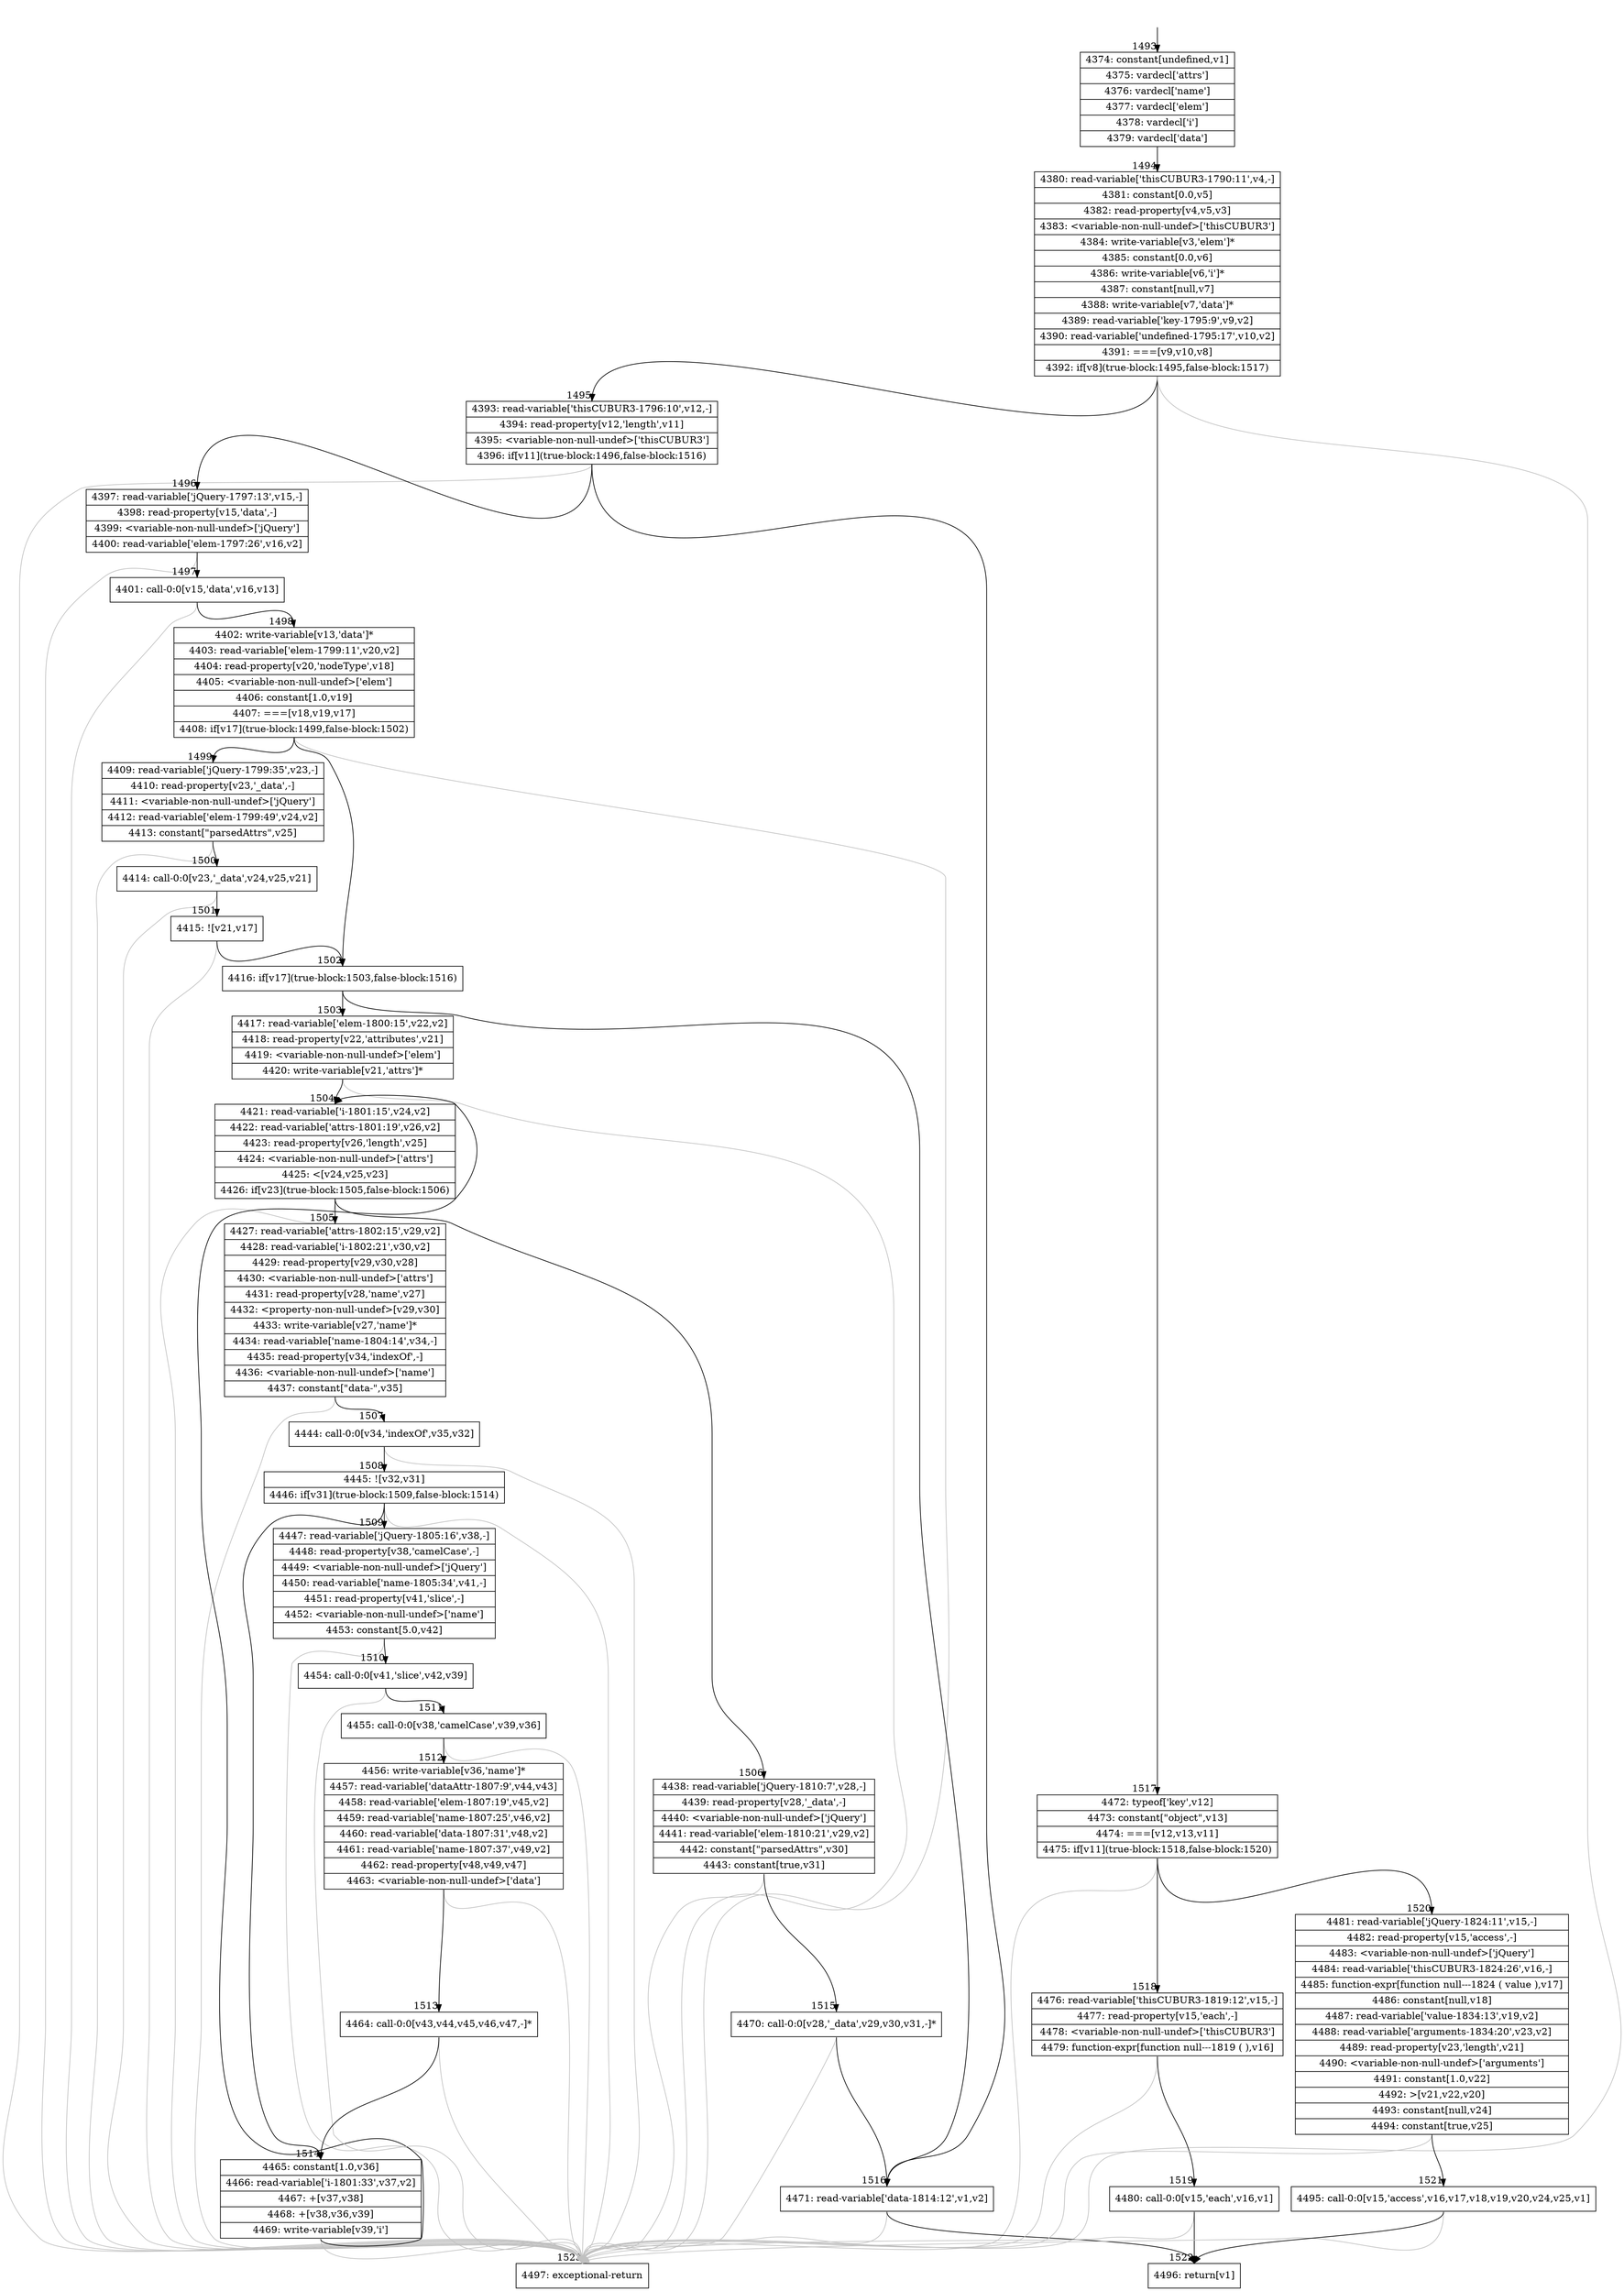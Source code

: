 digraph {
rankdir="TD"
BB_entry100[shape=none,label=""];
BB_entry100 -> BB1493 [tailport=s, headport=n, headlabel="    1493"]
BB1493 [shape=record label="{4374: constant[undefined,v1]|4375: vardecl['attrs']|4376: vardecl['name']|4377: vardecl['elem']|4378: vardecl['i']|4379: vardecl['data']}" ] 
BB1493 -> BB1494 [tailport=s, headport=n, headlabel="      1494"]
BB1494 [shape=record label="{4380: read-variable['thisCUBUR3-1790:11',v4,-]|4381: constant[0.0,v5]|4382: read-property[v4,v5,v3]|4383: \<variable-non-null-undef\>['thisCUBUR3']|4384: write-variable[v3,'elem']*|4385: constant[0.0,v6]|4386: write-variable[v6,'i']*|4387: constant[null,v7]|4388: write-variable[v7,'data']*|4389: read-variable['key-1795:9',v9,v2]|4390: read-variable['undefined-1795:17',v10,v2]|4391: ===[v9,v10,v8]|4392: if[v8](true-block:1495,false-block:1517)}" ] 
BB1494 -> BB1495 [tailport=s, headport=n, headlabel="      1495"]
BB1494 -> BB1517 [tailport=s, headport=n, headlabel="      1517"]
BB1494 -> BB1523 [tailport=s, headport=n, color=gray, headlabel="      1523"]
BB1495 [shape=record label="{4393: read-variable['thisCUBUR3-1796:10',v12,-]|4394: read-property[v12,'length',v11]|4395: \<variable-non-null-undef\>['thisCUBUR3']|4396: if[v11](true-block:1496,false-block:1516)}" ] 
BB1495 -> BB1496 [tailport=s, headport=n, headlabel="      1496"]
BB1495 -> BB1516 [tailport=s, headport=n, headlabel="      1516"]
BB1495 -> BB1523 [tailport=s, headport=n, color=gray]
BB1496 [shape=record label="{4397: read-variable['jQuery-1797:13',v15,-]|4398: read-property[v15,'data',-]|4399: \<variable-non-null-undef\>['jQuery']|4400: read-variable['elem-1797:26',v16,v2]}" ] 
BB1496 -> BB1497 [tailport=s, headport=n, headlabel="      1497"]
BB1496 -> BB1523 [tailport=s, headport=n, color=gray]
BB1497 [shape=record label="{4401: call-0:0[v15,'data',v16,v13]}" ] 
BB1497 -> BB1498 [tailport=s, headport=n, headlabel="      1498"]
BB1497 -> BB1523 [tailport=s, headport=n, color=gray]
BB1498 [shape=record label="{4402: write-variable[v13,'data']*|4403: read-variable['elem-1799:11',v20,v2]|4404: read-property[v20,'nodeType',v18]|4405: \<variable-non-null-undef\>['elem']|4406: constant[1.0,v19]|4407: ===[v18,v19,v17]|4408: if[v17](true-block:1499,false-block:1502)}" ] 
BB1498 -> BB1502 [tailport=s, headport=n, headlabel="      1502"]
BB1498 -> BB1499 [tailport=s, headport=n, headlabel="      1499"]
BB1498 -> BB1523 [tailport=s, headport=n, color=gray]
BB1499 [shape=record label="{4409: read-variable['jQuery-1799:35',v23,-]|4410: read-property[v23,'_data',-]|4411: \<variable-non-null-undef\>['jQuery']|4412: read-variable['elem-1799:49',v24,v2]|4413: constant[\"parsedAttrs\",v25]}" ] 
BB1499 -> BB1500 [tailport=s, headport=n, headlabel="      1500"]
BB1499 -> BB1523 [tailport=s, headport=n, color=gray]
BB1500 [shape=record label="{4414: call-0:0[v23,'_data',v24,v25,v21]}" ] 
BB1500 -> BB1501 [tailport=s, headport=n, headlabel="      1501"]
BB1500 -> BB1523 [tailport=s, headport=n, color=gray]
BB1501 [shape=record label="{4415: ![v21,v17]}" ] 
BB1501 -> BB1502 [tailport=s, headport=n]
BB1501 -> BB1523 [tailport=s, headport=n, color=gray]
BB1502 [shape=record label="{4416: if[v17](true-block:1503,false-block:1516)}" ] 
BB1502 -> BB1503 [tailport=s, headport=n, headlabel="      1503"]
BB1502 -> BB1516 [tailport=s, headport=n]
BB1503 [shape=record label="{4417: read-variable['elem-1800:15',v22,v2]|4418: read-property[v22,'attributes',v21]|4419: \<variable-non-null-undef\>['elem']|4420: write-variable[v21,'attrs']*}" ] 
BB1503 -> BB1504 [tailport=s, headport=n, headlabel="      1504"]
BB1503 -> BB1523 [tailport=s, headport=n, color=gray]
BB1504 [shape=record label="{4421: read-variable['i-1801:15',v24,v2]|4422: read-variable['attrs-1801:19',v26,v2]|4423: read-property[v26,'length',v25]|4424: \<variable-non-null-undef\>['attrs']|4425: \<[v24,v25,v23]|4426: if[v23](true-block:1505,false-block:1506)}" ] 
BB1504 -> BB1505 [tailport=s, headport=n, headlabel="      1505"]
BB1504 -> BB1506 [tailport=s, headport=n, headlabel="      1506"]
BB1504 -> BB1523 [tailport=s, headport=n, color=gray]
BB1505 [shape=record label="{4427: read-variable['attrs-1802:15',v29,v2]|4428: read-variable['i-1802:21',v30,v2]|4429: read-property[v29,v30,v28]|4430: \<variable-non-null-undef\>['attrs']|4431: read-property[v28,'name',v27]|4432: \<property-non-null-undef\>[v29,v30]|4433: write-variable[v27,'name']*|4434: read-variable['name-1804:14',v34,-]|4435: read-property[v34,'indexOf',-]|4436: \<variable-non-null-undef\>['name']|4437: constant[\"data-\",v35]}" ] 
BB1505 -> BB1507 [tailport=s, headport=n, headlabel="      1507"]
BB1505 -> BB1523 [tailport=s, headport=n, color=gray]
BB1506 [shape=record label="{4438: read-variable['jQuery-1810:7',v28,-]|4439: read-property[v28,'_data',-]|4440: \<variable-non-null-undef\>['jQuery']|4441: read-variable['elem-1810:21',v29,v2]|4442: constant[\"parsedAttrs\",v30]|4443: constant[true,v31]}" ] 
BB1506 -> BB1515 [tailport=s, headport=n, headlabel="      1515"]
BB1506 -> BB1523 [tailport=s, headport=n, color=gray]
BB1507 [shape=record label="{4444: call-0:0[v34,'indexOf',v35,v32]}" ] 
BB1507 -> BB1508 [tailport=s, headport=n, headlabel="      1508"]
BB1507 -> BB1523 [tailport=s, headport=n, color=gray]
BB1508 [shape=record label="{4445: ![v32,v31]|4446: if[v31](true-block:1509,false-block:1514)}" ] 
BB1508 -> BB1509 [tailport=s, headport=n, headlabel="      1509"]
BB1508 -> BB1514 [tailport=s, headport=n, headlabel="      1514"]
BB1508 -> BB1523 [tailport=s, headport=n, color=gray]
BB1509 [shape=record label="{4447: read-variable['jQuery-1805:16',v38,-]|4448: read-property[v38,'camelCase',-]|4449: \<variable-non-null-undef\>['jQuery']|4450: read-variable['name-1805:34',v41,-]|4451: read-property[v41,'slice',-]|4452: \<variable-non-null-undef\>['name']|4453: constant[5.0,v42]}" ] 
BB1509 -> BB1510 [tailport=s, headport=n, headlabel="      1510"]
BB1509 -> BB1523 [tailport=s, headport=n, color=gray]
BB1510 [shape=record label="{4454: call-0:0[v41,'slice',v42,v39]}" ] 
BB1510 -> BB1511 [tailport=s, headport=n, headlabel="      1511"]
BB1510 -> BB1523 [tailport=s, headport=n, color=gray]
BB1511 [shape=record label="{4455: call-0:0[v38,'camelCase',v39,v36]}" ] 
BB1511 -> BB1512 [tailport=s, headport=n, headlabel="      1512"]
BB1511 -> BB1523 [tailport=s, headport=n, color=gray]
BB1512 [shape=record label="{4456: write-variable[v36,'name']*|4457: read-variable['dataAttr-1807:9',v44,v43]|4458: read-variable['elem-1807:19',v45,v2]|4459: read-variable['name-1807:25',v46,v2]|4460: read-variable['data-1807:31',v48,v2]|4461: read-variable['name-1807:37',v49,v2]|4462: read-property[v48,v49,v47]|4463: \<variable-non-null-undef\>['data']}" ] 
BB1512 -> BB1513 [tailport=s, headport=n, headlabel="      1513"]
BB1512 -> BB1523 [tailport=s, headport=n, color=gray]
BB1513 [shape=record label="{4464: call-0:0[v43,v44,v45,v46,v47,-]*}" ] 
BB1513 -> BB1514 [tailport=s, headport=n]
BB1513 -> BB1523 [tailport=s, headport=n, color=gray]
BB1514 [shape=record label="{4465: constant[1.0,v36]|4466: read-variable['i-1801:33',v37,v2]|4467: +[v37,v38]|4468: +[v38,v36,v39]|4469: write-variable[v39,'i']}" ] 
BB1514 -> BB1504 [tailport=s, headport=n]
BB1514 -> BB1523 [tailport=s, headport=n, color=gray]
BB1515 [shape=record label="{4470: call-0:0[v28,'_data',v29,v30,v31,-]*}" ] 
BB1515 -> BB1516 [tailport=s, headport=n]
BB1515 -> BB1523 [tailport=s, headport=n, color=gray]
BB1516 [shape=record label="{4471: read-variable['data-1814:12',v1,v2]}" ] 
BB1516 -> BB1522 [tailport=s, headport=n, headlabel="      1522"]
BB1516 -> BB1523 [tailport=s, headport=n, color=gray]
BB1517 [shape=record label="{4472: typeof['key',v12]|4473: constant[\"object\",v13]|4474: ===[v12,v13,v11]|4475: if[v11](true-block:1518,false-block:1520)}" ] 
BB1517 -> BB1518 [tailport=s, headport=n, headlabel="      1518"]
BB1517 -> BB1520 [tailport=s, headport=n, headlabel="      1520"]
BB1517 -> BB1523 [tailport=s, headport=n, color=gray]
BB1518 [shape=record label="{4476: read-variable['thisCUBUR3-1819:12',v15,-]|4477: read-property[v15,'each',-]|4478: \<variable-non-null-undef\>['thisCUBUR3']|4479: function-expr[function null---1819 ( ),v16]}" ] 
BB1518 -> BB1519 [tailport=s, headport=n, headlabel="      1519"]
BB1518 -> BB1523 [tailport=s, headport=n, color=gray]
BB1519 [shape=record label="{4480: call-0:0[v15,'each',v16,v1]}" ] 
BB1519 -> BB1522 [tailport=s, headport=n]
BB1519 -> BB1523 [tailport=s, headport=n, color=gray]
BB1520 [shape=record label="{4481: read-variable['jQuery-1824:11',v15,-]|4482: read-property[v15,'access',-]|4483: \<variable-non-null-undef\>['jQuery']|4484: read-variable['thisCUBUR3-1824:26',v16,-]|4485: function-expr[function null---1824 ( value ),v17]|4486: constant[null,v18]|4487: read-variable['value-1834:13',v19,v2]|4488: read-variable['arguments-1834:20',v23,v2]|4489: read-property[v23,'length',v21]|4490: \<variable-non-null-undef\>['arguments']|4491: constant[1.0,v22]|4492: \>[v21,v22,v20]|4493: constant[null,v24]|4494: constant[true,v25]}" ] 
BB1520 -> BB1521 [tailport=s, headport=n, headlabel="      1521"]
BB1520 -> BB1523 [tailport=s, headport=n, color=gray]
BB1521 [shape=record label="{4495: call-0:0[v15,'access',v16,v17,v18,v19,v20,v24,v25,v1]}" ] 
BB1521 -> BB1522 [tailport=s, headport=n]
BB1521 -> BB1523 [tailport=s, headport=n, color=gray]
BB1522 [shape=record label="{4496: return[v1]}" ] 
BB1523 [shape=record label="{4497: exceptional-return}" ] 
}
